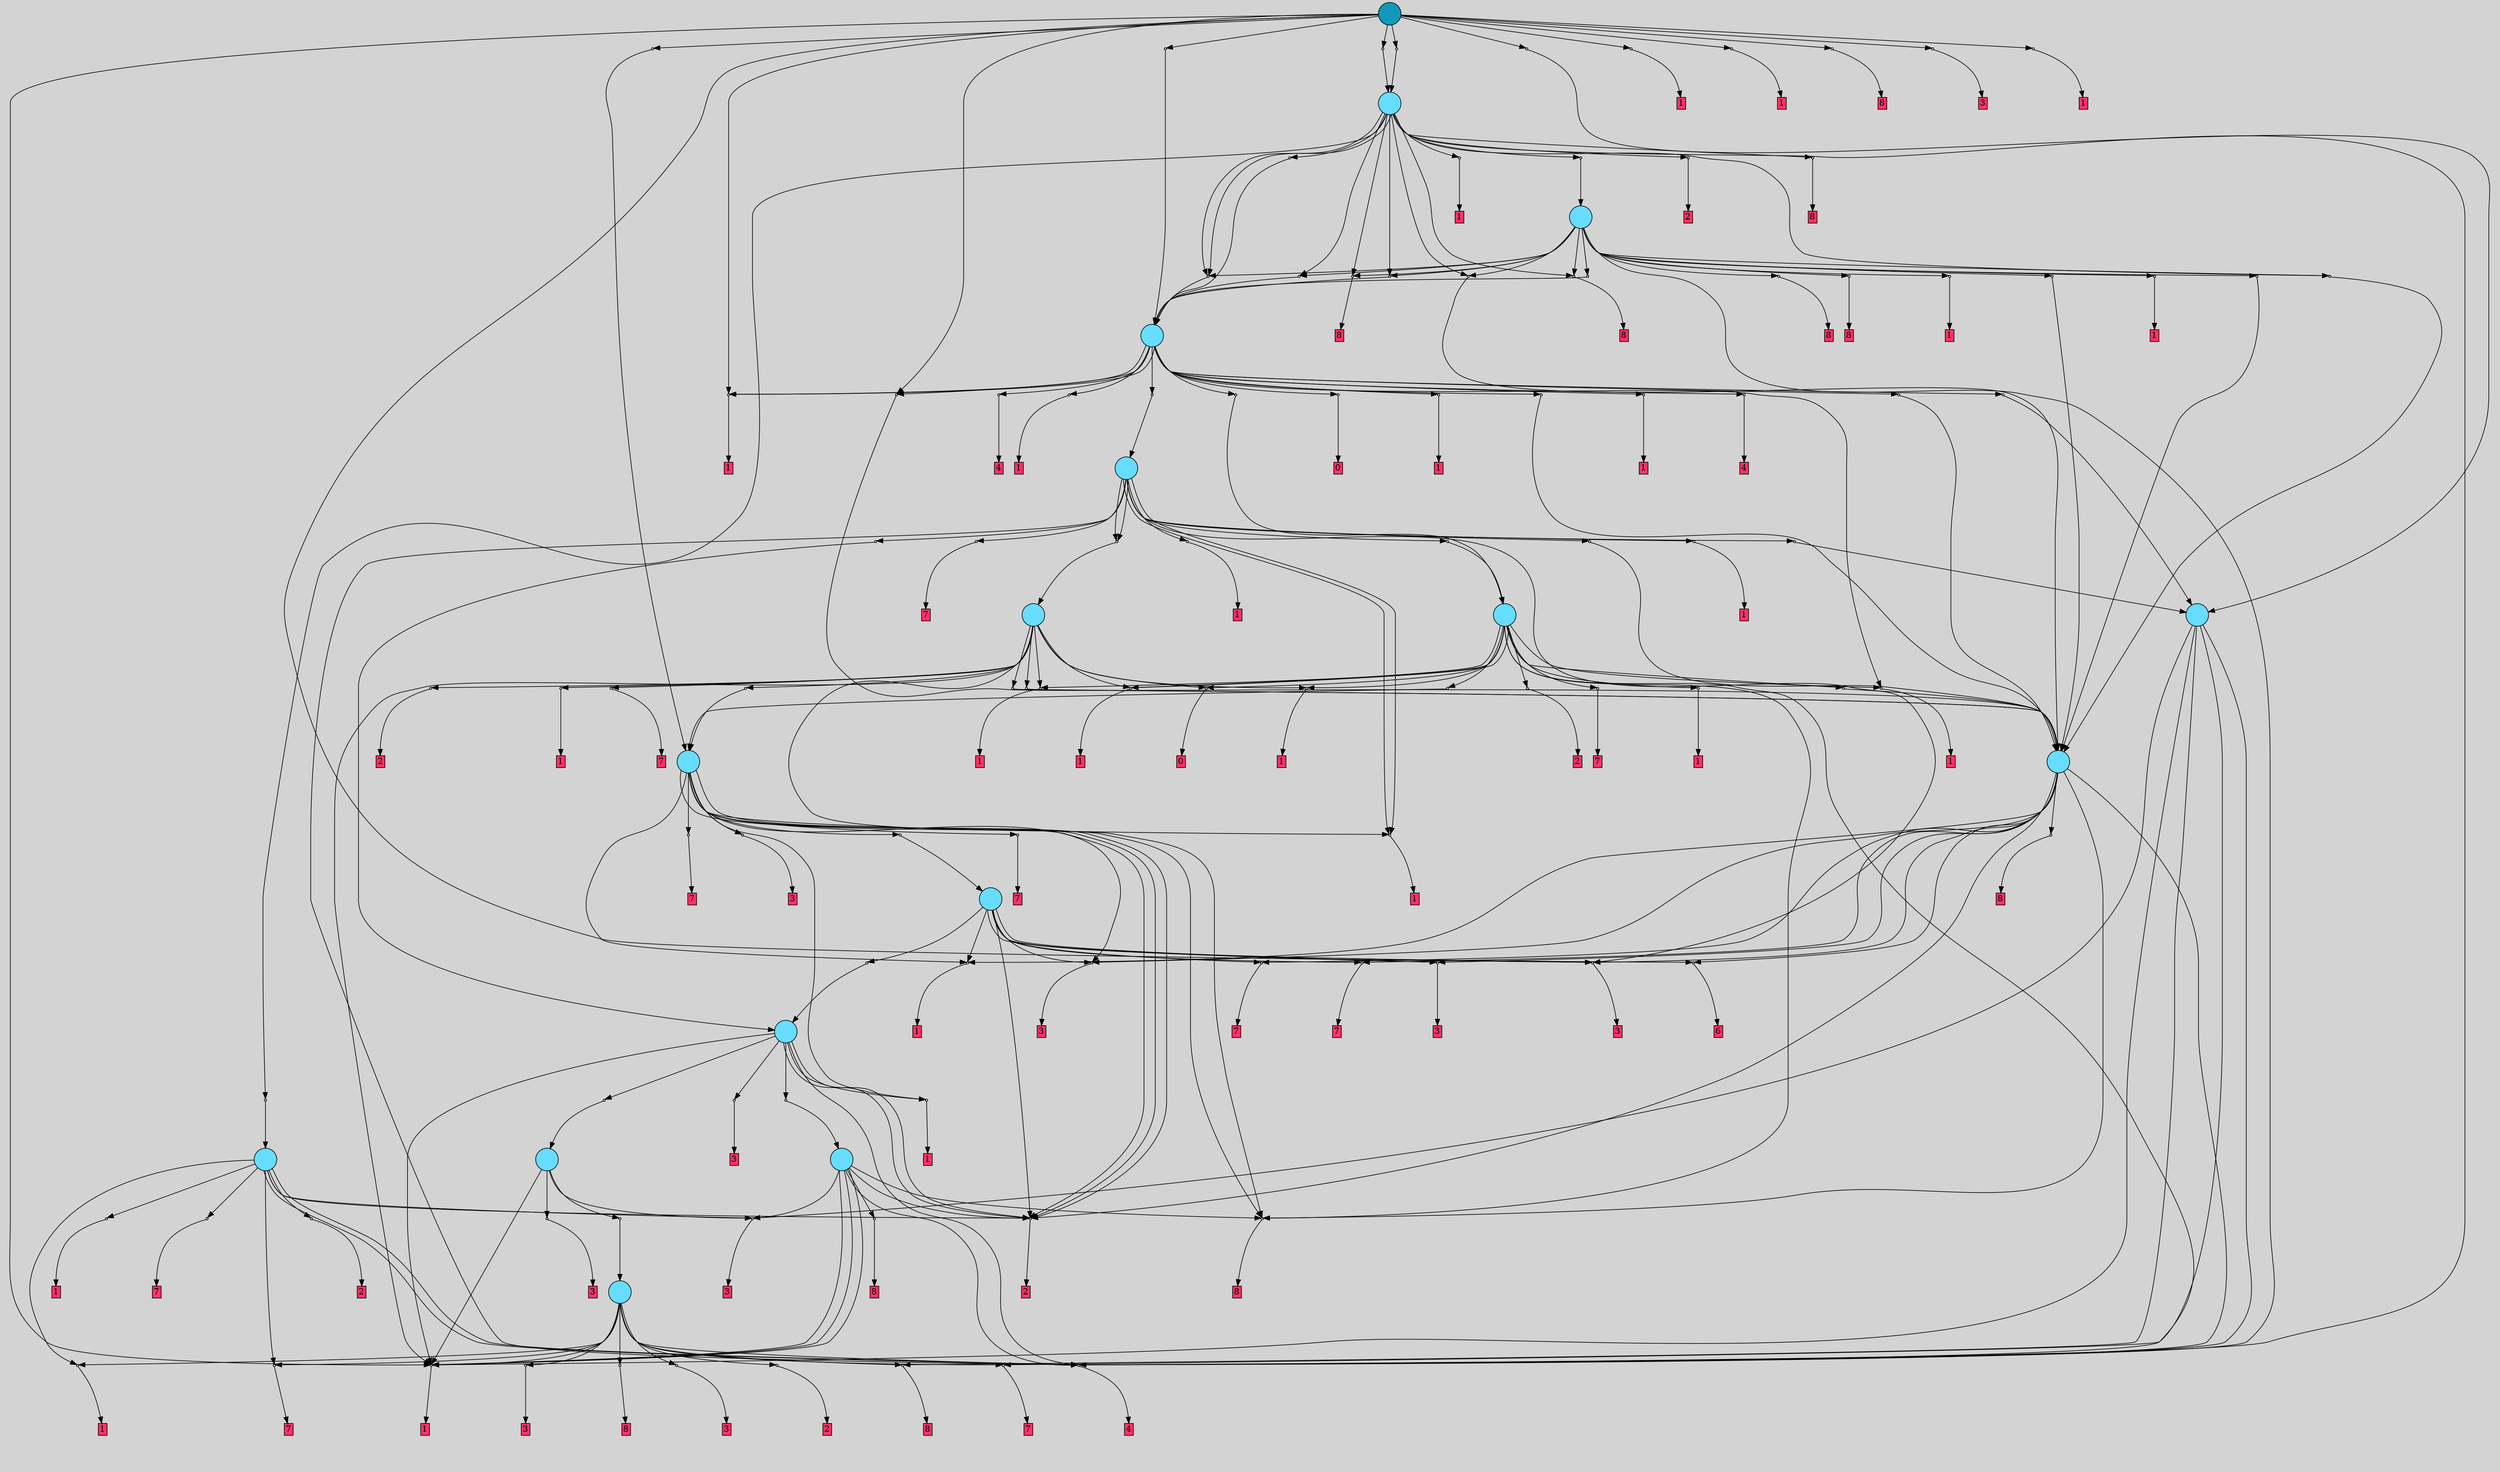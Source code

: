 // File exported with GEGELATI v1.3.1
// On the 2024-07-11 17:04:26
// With the MARL::MarlTPGGraphDotExporter
digraph{
	graph[pad = "0.212, 0.055" bgcolor = lightgray]
	node[shape=circle style = filled label = ""]
		T380 [fillcolor="#66ddff"]
		T389 [fillcolor="#66ddff"]
		T400 [fillcolor="#66ddff"]
		T407 [fillcolor="#66ddff"]
		T416 [fillcolor="#66ddff"]
		T430 [fillcolor="#66ddff"]
		T443 [fillcolor="#66ddff"]
		T445 [fillcolor="#66ddff"]
		T457 [fillcolor="#66ddff"]
		T546 [fillcolor="#66ddff"]
		T564 [fillcolor="#66ddff"]
		T698 [fillcolor="#66ddff"]
		T780 [fillcolor="#66ddff"]
		T1103 [fillcolor="#66ddff"]
		T1139 [fillcolor="#66ddff"]
		T1389 [fillcolor="#1199bb"]
		P27617 [fillcolor="#cccccc" shape=point] //
		I27617 [shape=box style=invis label="6|3&2|5#1|0&#92;n3|3&4|1#2|5&#92;n6|0&4|4#1|2&#92;n"]
		P27617 -> I27617[style=invis]
		A17280 [fillcolor="#ff3366" shape=box margin=0.03 width=0 height=0 label="7"]
		T380 -> P27617 -> A17280
		P27618 [fillcolor="#cccccc" shape=point] //
		I27618 [shape=box style=invis label="1|0&0|3#2|5&#92;n2|7&1|0#0|5&#92;n1|6&1|0#0|5&#92;n"]
		P27618 -> I27618[style=invis]
		A17281 [fillcolor="#ff3366" shape=box margin=0.03 width=0 height=0 label="4"]
		T380 -> P27618 -> A17281
		P27619 [fillcolor="#cccccc" shape=point] //
		I27619 [shape=box style=invis label="7|2&1|0#4|2&#92;n8|5&0|4#4|6&#92;n1|0&2|4#2|1&#92;n"]
		P27619 -> I27619[style=invis]
		A17282 [fillcolor="#ff3366" shape=box margin=0.03 width=0 height=0 label="8"]
		T380 -> P27619 -> A17282
		P27620 [fillcolor="#cccccc" shape=point] //
		I27620 [shape=box style=invis label="1|1&3|4#1|5&#92;n8|5&3|3#1|1&#92;n8|3&4|7#3|5&#92;n8|0&2|5#4|2&#92;n2|6&2|7#2|6&#92;n"]
		P27620 -> I27620[style=invis]
		A17283 [fillcolor="#ff3366" shape=box margin=0.03 width=0 height=0 label="3"]
		T380 -> P27620 -> A17283
		P27621 [fillcolor="#cccccc" shape=point] //
		I27621 [shape=box style=invis label="2|4&2|4#2|3&#92;n2|6&1|2#3|2&#92;n1|1&1|7#1|1&#92;n7|0&1|6#1|5&#92;n"]
		P27621 -> I27621[style=invis]
		A17284 [fillcolor="#ff3366" shape=box margin=0.03 width=0 height=0 label="1"]
		T380 -> P27621 -> A17284
		T389 -> P27621
		T389 -> P27620
		T389 -> P27618
		T389 -> P27621
		P27622 [fillcolor="#cccccc" shape=point] //
		I27622 [shape=box style=invis label="8|6&3|7#0|1&#92;n8|5&0|4#4|6&#92;n7|2&1|0#4|0&#92;n1|0&2|4#2|1&#92;n"]
		P27622 -> I27622[style=invis]
		A17285 [fillcolor="#ff3366" shape=box margin=0.03 width=0 height=0 label="8"]
		T389 -> P27622 -> A17285
		T389 -> P27621
		P27623 [fillcolor="#cccccc" shape=point] //
		I27623 [shape=box style=invis label="7|2&1|0#4|2&#92;n7|5&0|5#3|6&#92;n1|0&0|4#2|1&#92;n"]
		P27623 -> I27623[style=invis]
		A17286 [fillcolor="#ff3366" shape=box margin=0.03 width=0 height=0 label="8"]
		T389 -> P27623 -> A17286
		P27624 [fillcolor="#cccccc" shape=point] //
		I27624 [shape=box style=invis label="8|0&2|1#0|6&#92;n1|5&1|4#1|6&#92;n8|7&2|5#1|3&#92;n2|3&2|5#1|0&#92;n6|2&0|2#3|4&#92;n8|6&3|5#3|5&#92;n5|1&3|1#1|5&#92;n"]
		P27624 -> I27624[style=invis]
		A17287 [fillcolor="#ff3366" shape=box margin=0.03 width=0 height=0 label="2"]
		T389 -> P27624 -> A17287
		P27625 [fillcolor="#cccccc" shape=point] //
		I27625 [shape=box style=invis label="8|0&2|1#0|6&#92;n5|1&3|1#1|5&#92;n8|7&2|5#1|3&#92;n0|1&1|5#2|7&#92;n2|3&2|2#1|0&#92;n6|2&0|2#3|4&#92;n8|6&3|5#3|5&#92;n1|5&1|4#1|6&#92;n"]
		P27625 -> I27625[style=invis]
		A17288 [fillcolor="#ff3366" shape=box margin=0.03 width=0 height=0 label="2"]
		T400 -> P27625 -> A17288
		T400 -> P27618
		T400 -> P27621
		P27626 [fillcolor="#cccccc" shape=point] //
		I27626 [shape=box style=invis label="2|2&2|4#2|3&#92;n2|6&1|2#3|2&#92;n7|0&1|6#1|5&#92;n1|1&1|7#1|1&#92;n"]
		P27626 -> I27626[style=invis]
		A17289 [fillcolor="#ff3366" shape=box margin=0.03 width=0 height=0 label="1"]
		T400 -> P27626 -> A17289
		T400 -> P27617
		P27627 [fillcolor="#cccccc" shape=point] //
		I27627 [shape=box style=invis label="3|2&2|2#4|4&#92;n1|1&3|4#1|5&#92;n2|6&2|7#2|6&#92;n8|3&4|7#0|5&#92;n8|0&2|5#4|2&#92;n8|5&3|3#1|1&#92;n"]
		P27627 -> I27627[style=invis]
		A17290 [fillcolor="#ff3366" shape=box margin=0.03 width=0 height=0 label="3"]
		T400 -> P27627 -> A17290
		P27628 [fillcolor="#cccccc" shape=point] //
		I27628 [shape=box style=invis label="7|2&1|0#4|2&#92;n1|0&0|4#2|1&#92;n5|5&0|5#3|6&#92;n"]
		P27628 -> I27628[style=invis]
		A17291 [fillcolor="#ff3366" shape=box margin=0.03 width=0 height=0 label="8"]
		T400 -> P27628 -> A17291
		P27629 [fillcolor="#cccccc" shape=point] //
		I27629 [shape=box style=invis label="1|1&3|4#1|5&#92;n8|5&3|3#1|1&#92;n2|6&2|7#2|6&#92;n8|0&2|5#4|2&#92;n8|3&4|7#3|3&#92;n"]
		P27629 -> I27629[style=invis]
		A17292 [fillcolor="#ff3366" shape=box margin=0.03 width=0 height=0 label="3"]
		T400 -> P27629 -> A17292
		T400 -> P27619
		P27630 [fillcolor="#cccccc" shape=point] //
		I27630 [shape=box style=invis label="8|5&4|4#0|6&#92;n6|0&4|4#1|2&#92;n3|3&4|1#4|5&#92;n6|3&2|5#1|0&#92;n"]
		P27630 -> I27630[style=invis]
		A17293 [fillcolor="#ff3366" shape=box margin=0.03 width=0 height=0 label="7"]
		T400 -> P27630 -> A17293
		T407 -> P27621
		P27631 [fillcolor="#cccccc" shape=point] //
		I27631 [shape=box style=invis label="4|1&0|7#2|6&#92;n4|4&4|5#2|6&#92;n8|3&2|5#4|0&#92;n3|0&0|3#1|5&#92;n0|3&3|5#3|4&#92;n0|2&2|1#2|4&#92;n7|7&4|0#0|3&#92;n1|7&0|3#1|3&#92;n2|4&0|6#4|5&#92;n3|3&2|5#4|5&#92;n"]
		P27631 -> I27631[style=invis]
		A17294 [fillcolor="#ff3366" shape=box margin=0.03 width=0 height=0 label="3"]
		T407 -> P27631 -> A17294
		P27632 [fillcolor="#cccccc" shape=point] //
		I27632 [shape=box style=invis label="1|5&1|4#1|6&#92;n8|0&2|1#0|6&#92;n8|7&2|5#1|3&#92;n6|2&0|2#3|4&#92;n8|3&3|5#3|5&#92;n5|1&3|1#1|5&#92;n"]
		P27632 -> I27632[style=invis]
		T407 -> P27632 -> T400
		T407 -> P27620
		P27633 [fillcolor="#cccccc" shape=point] //
		I27633 [shape=box style=invis label="8|0&2|1#0|6&#92;n8|6&3|5#3|5&#92;n8|7&2|5#1|3&#92;n0|1&1|5#2|7&#92;n2|3&2|2#1|0&#92;n6|2&0|2#3|4&#92;n5|1&1|1#1|5&#92;n1|5&1|4#1|6&#92;n"]
		P27633 -> I27633[style=invis]
		A17295 [fillcolor="#ff3366" shape=box margin=0.03 width=0 height=0 label="2"]
		T416 -> P27633 -> A17295
		T416 -> P27618
		P27634 [fillcolor="#cccccc" shape=point] //
		I27634 [shape=box style=invis label="6|5&3|4#0|3&#92;n7|2&4|6#0|3&#92;n5|6&3|2#3|4&#92;n7|7&4|7#0|4&#92;n4|7&2|1#3|2&#92;n3|4&1|3#3|3&#92;n0|0&0|7#4|4&#92;n"]
		P27634 -> I27634[style=invis]
		A17296 [fillcolor="#ff3366" shape=box margin=0.03 width=0 height=0 label="1"]
		T416 -> P27634 -> A17296
		T416 -> P27626
		T416 -> P27620
		P27635 [fillcolor="#cccccc" shape=point] //
		I27635 [shape=box style=invis label="4|2&2|3#3|4&#92;n6|3&2|5#1|0&#92;n6|0&4|6#1|7&#92;n"]
		P27635 -> I27635[style=invis]
		A17297 [fillcolor="#ff3366" shape=box margin=0.03 width=0 height=0 label="7"]
		T416 -> P27635 -> A17297
		T416 -> P27630
		T416 -> P27624
		T416 -> P27618
		P27636 [fillcolor="#cccccc" shape=point] //
		I27636 [shape=box style=invis label="2|5&2|7#2|6&#92;n8|6&3|3#1|1&#92;n8|0&2|5#4|2&#92;n7|1&0|1#3|4&#92;n8|2&3|7#1|4&#92;n1|1&3|4#1|5&#92;n"]
		P27636 -> I27636[style=invis]
		A17298 [fillcolor="#ff3366" shape=box margin=0.03 width=0 height=0 label="3"]
		T430 -> P27636 -> A17298
		T430 -> P27624
		P27637 [fillcolor="#cccccc" shape=point] //
		I27637 [shape=box style=invis label="5|0&1|6#1|5&#92;n6|7&1|4#2|2&#92;n5|7&1|6#0|7&#92;n2|6&2|4#2|3&#92;n6|1&2|0#1|1&#92;n"]
		P27637 -> I27637[style=invis]
		A17299 [fillcolor="#ff3366" shape=box margin=0.03 width=0 height=0 label="1"]
		T430 -> P27637 -> A17299
		P27638 [fillcolor="#cccccc" shape=point] //
		I27638 [shape=box style=invis label="8|1&0|7#3|3&#92;n6|5&3|1#1|6&#92;n6|7&2|4#3|3&#92;n5|0&0|6#2|1&#92;n5|7&0|4#0|7&#92;n"]
		P27638 -> I27638[style=invis]
		T430 -> P27638 -> T407
		T430 -> P27618
		P27639 [fillcolor="#cccccc" shape=point] //
		I27639 [shape=box style=invis label="0|0&2|2#2|2&#92;n7|0&3|0#1|4&#92;n5|4&0|7#2|6&#92;n"]
		P27639 -> I27639[style=invis]
		T430 -> P27639 -> T389
		T430 -> P27624
		T430 -> P27621
		P27640 [fillcolor="#cccccc" shape=point] //
		I27640 [shape=box style=invis label="1|1&3|4#1|5&#92;n8|5&3|3#1|1&#92;n8|3&4|7#0|5&#92;n2|6&2|7#2|6&#92;n8|0&2|5#4|2&#92;n"]
		P27640 -> I27640[style=invis]
		A17300 [fillcolor="#ff3366" shape=box margin=0.03 width=0 height=0 label="3"]
		T443 -> P27640 -> A17300
		P27641 [fillcolor="#cccccc" shape=point] //
		I27641 [shape=box style=invis label="7|5&0|5#1|6&#92;n7|2&1|0#4|2&#92;n"]
		P27641 -> I27641[style=invis]
		A17301 [fillcolor="#ff3366" shape=box margin=0.03 width=0 height=0 label="8"]
		T443 -> P27641 -> A17301
		T443 -> P27623
		T443 -> P27624
		P27642 [fillcolor="#cccccc" shape=point] //
		I27642 [shape=box style=invis label="1|0&2|5#4|5&#92;n2|4&2|4#2|3&#92;n2|6&1|2#3|2&#92;n1|1&1|7#4|1&#92;n7|0&2|6#1|5&#92;n"]
		P27642 -> I27642[style=invis]
		A17302 [fillcolor="#ff3366" shape=box margin=0.03 width=0 height=0 label="1"]
		T443 -> P27642 -> A17302
		P27643 [fillcolor="#cccccc" shape=point] //
		I27643 [shape=box style=invis label="4|7&0|1#0|3&#92;n5|0&1|1#1|0&#92;n5|2&2|7#4|2&#92;n3|3&3|3#2|5&#92;n"]
		P27643 -> I27643[style=invis]
		A17303 [fillcolor="#ff3366" shape=box margin=0.03 width=0 height=0 label="7"]
		T443 -> P27643 -> A17303
		P27644 [fillcolor="#cccccc" shape=point] //
		I27644 [shape=box style=invis label="5|0&0|6#2|1&#92;n5|7&0|4#0|7&#92;n6|7&2|4#3|3&#92;n8|1&4|7#3|3&#92;n6|5&3|1#1|6&#92;n"]
		P27644 -> I27644[style=invis]
		A17304 [fillcolor="#ff3366" shape=box margin=0.03 width=0 height=0 label="7"]
		T443 -> P27644 -> A17304
		P27645 [fillcolor="#cccccc" shape=point] //
		I27645 [shape=box style=invis label="0|0&2|0#2|6&#92;n5|2&4|4#4|1&#92;n0|7&0|2#2|4&#92;n0|5&0|5#4|5&#92;n6|2&3|1#2|4&#92;n"]
		P27645 -> I27645[style=invis]
		A17305 [fillcolor="#ff3366" shape=box margin=0.03 width=0 height=0 label="3"]
		T443 -> P27645 -> A17305
		P27646 [fillcolor="#cccccc" shape=point] //
		I27646 [shape=box style=invis label="8|2&4|6#1|3&#92;n4|1&4|0#2|6&#92;n7|5&3|2#1|6&#92;n3|7&2|3#3|1&#92;n3|4&2|3#4|7&#92;n1|2&1|6#4|0&#92;n5|7&1|7#2|6&#92;n8|6&2|4#4|4&#92;n4|7&2|1#0|1&#92;n"]
		P27646 -> I27646[style=invis]
		A17306 [fillcolor="#ff3366" shape=box margin=0.03 width=0 height=0 label="6"]
		T443 -> P27646 -> A17306
		T443 -> P27618
		P27647 [fillcolor="#cccccc" shape=point] //
		I27647 [shape=box style=invis label="8|0&2|3#4|2&#92;n8|3&4|7#3|5&#92;n5|0&3|5#3|1&#92;n7|5&1|5#2|5&#92;n8|5&3|3#1|1&#92;n"]
		P27647 -> I27647[style=invis]
		A17307 [fillcolor="#ff3366" shape=box margin=0.03 width=0 height=0 label="3"]
		T443 -> P27647 -> A17307
		T445 -> P27640
		P27648 [fillcolor="#cccccc" shape=point] //
		I27648 [shape=box style=invis label="4|0&2|7#1|2&#92;n1|4&0|4#2|1&#92;n7|2&1|0#4|2&#92;n"]
		P27648 -> I27648[style=invis]
		T445 -> P27648 -> T430
		T445 -> P27624
		T445 -> P27642
		T445 -> P27643
		T445 -> P27644
		T445 -> P27645
		T445 -> P27646
		T445 -> P27647
		T445 -> P27645
		T457 -> P27640
		T457 -> P27623
		T457 -> P27624
		P27649 [fillcolor="#cccccc" shape=point] //
		I27649 [shape=box style=invis label="6|0&4|6#1|2&#92;n3|3&4|1#2|5&#92;n6|3&2|5#1|0&#92;n"]
		P27649 -> I27649[style=invis]
		A17308 [fillcolor="#ff3366" shape=box margin=0.03 width=0 height=0 label="7"]
		T457 -> P27649 -> A17308
		T457 -> P27642
		P27650 [fillcolor="#cccccc" shape=point] //
		I27650 [shape=box style=invis label="5|0&1|1#1|0&#92;n5|2&4|7#4|2&#92;n4|4&0|1#0|3&#92;n2|1&1|3#4|4&#92;n3|3&3|3#2|5&#92;n"]
		P27650 -> I27650[style=invis]
		A17309 [fillcolor="#ff3366" shape=box margin=0.03 width=0 height=0 label="7"]
		T457 -> P27650 -> A17309
		P27651 [fillcolor="#cccccc" shape=point] //
		I27651 [shape=box style=invis label="0|0&2|0#2|6&#92;n6|2&3|1#2|4&#92;n0|7&0|1#2|4&#92;n0|5&0|5#4|5&#92;n7|1&2|4#2|1&#92;n5|2&4|4#4|1&#92;n"]
		P27651 -> I27651[style=invis]
		A17310 [fillcolor="#ff3366" shape=box margin=0.03 width=0 height=0 label="3"]
		T457 -> P27651 -> A17310
		T457 -> P27637
		T457 -> P27624
		T457 -> P27624
		P27652 [fillcolor="#cccccc" shape=point] //
		I27652 [shape=box style=invis label="1|5&0|2#2|6&#92;n8|5&3|4#3|3&#92;n2|6&1|4#3|2&#92;n5|0&1|3#1|5&#92;n1|3&4|2#4|0&#92;n0|2&3|3#4|4&#92;n"]
		P27652 -> I27652[style=invis]
		A17311 [fillcolor="#ff3366" shape=box margin=0.03 width=0 height=0 label="1"]
		T457 -> P27652 -> A17311
		P27653 [fillcolor="#cccccc" shape=point] //
		I27653 [shape=box style=invis label="5|2&1|7#2|7&#92;n3|2&0|2#3|6&#92;n8|6&3|5#3|2&#92;n7|0&4|7#0|7&#92;n3|1&2|6#1|5&#92;n4|5&2|5#1|4&#92;n8|7&2|5#1|3&#92;n6|3&0|5#2|4&#92;n"]
		P27653 -> I27653[style=invis]
		T457 -> P27653 -> T445
		P27654 [fillcolor="#cccccc" shape=point] //
		I27654 [shape=box style=invis label="2|6&1|3#1|2&#92;n7|5&0|5#3|6&#92;n1|0&0|4#2|6&#92;n7|2&1|0#4|2&#92;n"]
		P27654 -> I27654[style=invis]
		T546 -> P27654 -> T457
		P27655 [fillcolor="#cccccc" shape=point] //
		I27655 [shape=box style=invis label="5|7&3|4#1|5&#92;n5|0&2|7#3|7&#92;n0|4&1|3#0|1&#92;n5|5&1|0#0|0&#92;n2|7&4|2#4|4&#92;n2|7&1|7#1|3&#92;n8|2&1|1#2|2&#92;n6|1&4|2#3|4&#92;n7|5&1|6#3|4&#92;n2|1&3|1#2|2&#92;n"]
		P27655 -> I27655[style=invis]
		A17312 [fillcolor="#ff3366" shape=box margin=0.03 width=0 height=0 label="2"]
		T546 -> P27655 -> A17312
		T546 -> P27623
		P27656 [fillcolor="#cccccc" shape=point] //
		I27656 [shape=box style=invis label="4|1&2|1#1|6&#92;n5|3&3|6#1|2&#92;n1|0&3|1#1|7&#92;n"]
		P27656 -> I27656[style=invis]
		T546 -> P27656 -> T443
		P27657 [fillcolor="#cccccc" shape=point] //
		I27657 [shape=box style=invis label="5|0&4|1#0|1&#92;n3|6&0|0#4|6&#92;n8|4&4|6#0|1&#92;n"]
		P27657 -> I27657[style=invis]
		T546 -> P27657 -> T443
		P27658 [fillcolor="#cccccc" shape=point] //
		I27658 [shape=box style=invis label="3|5&1|7#2|4&#92;n7|0&1|2#1|5&#92;n2|6&1|2#3|2&#92;n4|7&0|3#2|0&#92;n2|4&2|5#2|3&#92;n"]
		P27658 -> I27658[style=invis]
		A17313 [fillcolor="#ff3366" shape=box margin=0.03 width=0 height=0 label="1"]
		T546 -> P27658 -> A17313
		P27659 [fillcolor="#cccccc" shape=point] //
		I27659 [shape=box style=invis label="6|0&3|2#0|3&#92;n3|5&1|7#0|6&#92;n3|5&2|7#1|4&#92;n8|5&4|6#4|3&#92;n2|6&3|6#2|4&#92;n0|4&2|3#4|6&#92;n"]
		P27659 -> I27659[style=invis]
		A17314 [fillcolor="#ff3366" shape=box margin=0.03 width=0 height=0 label="1"]
		T546 -> P27659 -> A17314
		P27660 [fillcolor="#cccccc" shape=point] //
		I27660 [shape=box style=invis label="6|0&4|7#1|2&#92;n6|3&2|5#1|0&#92;n5|5&4|3#2|3&#92;n3|3&4|1#4|5&#92;n8|5&4|4#0|6&#92;n"]
		P27660 -> I27660[style=invis]
		A17315 [fillcolor="#ff3366" shape=box margin=0.03 width=0 height=0 label="7"]
		T546 -> P27660 -> A17315
		P27661 [fillcolor="#cccccc" shape=point] //
		I27661 [shape=box style=invis label="3|3&3|3#2|5&#92;n4|7&3|1#0|3&#92;n5|2&2|7#4|4&#92;n"]
		P27661 -> I27661[style=invis]
		A17316 [fillcolor="#ff3366" shape=box margin=0.03 width=0 height=0 label="0"]
		T546 -> P27661 -> A17316
		P27662 [fillcolor="#cccccc" shape=point] //
		I27662 [shape=box style=invis label="2|6&1|2#3|2&#92;n7|0&1|2#1|5&#92;n3|5&1|7#2|4&#92;n2|4&2|5#1|3&#92;n"]
		P27662 -> I27662[style=invis]
		A17317 [fillcolor="#ff3366" shape=box margin=0.03 width=0 height=0 label="1"]
		T546 -> P27662 -> A17317
		T546 -> P27621
		P27663 [fillcolor="#cccccc" shape=point] //
		I27663 [shape=box style=invis label="2|6&1|2#1|2&#92;n2|4&2|4#2|3&#92;n7|0&1|6#1|5&#92;n"]
		P27663 -> I27663[style=invis]
		A17318 [fillcolor="#ff3366" shape=box margin=0.03 width=0 height=0 label="1"]
		T546 -> P27663 -> A17318
		P27664 [fillcolor="#cccccc" shape=point] //
		I27664 [shape=box style=invis label="2|6&1|3#1|2&#92;n1|0&0|4#2|6&#92;n0|5&0|5#3|6&#92;n"]
		P27664 -> I27664[style=invis]
		T564 -> P27664 -> T457
		T564 -> P27623
		P27665 [fillcolor="#cccccc" shape=point] //
		I27665 [shape=box style=invis label="1|0&3|1#1|7&#92;n4|1&2|1#1|6&#92;n5|3&3|6#1|7&#92;n5|6&4|3#4|1&#92;n"]
		P27665 -> I27665[style=invis]
		T564 -> P27665 -> T443
		T564 -> P27658
		P27666 [fillcolor="#cccccc" shape=point] //
		I27666 [shape=box style=invis label="6|0&4|7#1|2&#92;n1|6&2|3#0|0&#92;n6|3&2|5#1|0&#92;n5|5&4|3#2|3&#92;n3|3&4|1#4|5&#92;n8|5&4|4#0|6&#92;n"]
		P27666 -> I27666[style=invis]
		A17319 [fillcolor="#ff3366" shape=box margin=0.03 width=0 height=0 label="7"]
		T564 -> P27666 -> A17319
		T564 -> P27661
		T564 -> P27662
		P27667 [fillcolor="#cccccc" shape=point] //
		I27667 [shape=box style=invis label="8|6&1|7#2|2&#92;n2|6&1|2#1|2&#92;n2|4&2|4#2|3&#92;n1|1&1|7#1|1&#92;n7|0&1|6#1|5&#92;n"]
		P27667 -> I27667[style=invis]
		A17320 [fillcolor="#ff3366" shape=box margin=0.03 width=0 height=0 label="1"]
		T564 -> P27667 -> A17320
		T564 -> P27663
		P27668 [fillcolor="#cccccc" shape=point] //
		I27668 [shape=box style=invis label="1|5&0|2#2|6&#92;n5|0&1|3#1|5&#92;n8|5&3|4#3|3&#92;n2|6&1|4#3|2&#92;n5|4&3|5#0|1&#92;n1|3&4|2#4|0&#92;n0|2&3|3#0|4&#92;n"]
		P27668 -> I27668[style=invis]
		A17321 [fillcolor="#ff3366" shape=box margin=0.03 width=0 height=0 label="1"]
		T564 -> P27668 -> A17321
		T564 -> P27658
		P27669 [fillcolor="#cccccc" shape=point] //
		I27669 [shape=box style=invis label="5|1&3|1#1|1&#92;n4|0&2|0#3|5&#92;n8|4&0|3#0|7&#92;n0|5&0|2#1|1&#92;n7|7&1|5#1|6&#92;n8|3&3|5#3|5&#92;n6|0&4|0#2|4&#92;n4|3&0|4#4|7&#92;n4|4&1|3#0|4&#92;n6|5&4|2#3|4&#92;n"]
		P27669 -> I27669[style=invis]
		A17322 [fillcolor="#ff3366" shape=box margin=0.03 width=0 height=0 label="2"]
		T564 -> P27669 -> A17322
		T564 -> P27618
		P27670 [fillcolor="#cccccc" shape=point] //
		I27670 [shape=box style=invis label="0|4&0|1#0|3&#92;n7|2&1|4#2|6&#92;n7|4&2|5#1|2&#92;n6|0&1|0#1|4&#92;n8|5&1|3#0|0&#92;n8|3&1|7#1|7&#92;n"]
		P27670 -> I27670[style=invis]
		A17323 [fillcolor="#ff3366" shape=box margin=0.03 width=0 height=0 label="1"]
		T698 -> P27670 -> A17323
		P27671 [fillcolor="#cccccc" shape=point] //
		I27671 [shape=box style=invis label="2|4&1|7#2|0&#92;n4|4&1|4#0|2&#92;n6|6&2|1#3|6&#92;n7|0&4|4#4|3&#92;n"]
		P27671 -> I27671[style=invis]
		T698 -> P27671 -> T546
		P27672 [fillcolor="#cccccc" shape=point] //
		I27672 [shape=box style=invis label="6|0&3|2#0|3&#92;n3|5&1|7#0|6&#92;n8|5&4|6#4|3&#92;n2|6&3|2#2|6&#92;n1|1&0|3#0|4&#92;n1|5&3|4#2|7&#92;n"]
		P27672 -> I27672[style=invis]
		A17324 [fillcolor="#ff3366" shape=box margin=0.03 width=0 height=0 label="1"]
		T698 -> P27672 -> A17324
		P27673 [fillcolor="#cccccc" shape=point] //
		I27673 [shape=box style=invis label="2|0&4|0#0|5&#92;n6|3&2|7#4|7&#92;n7|0&0|1#2|5&#92;n"]
		P27673 -> I27673[style=invis]
		T698 -> P27673 -> T380
		T698 -> P27618
		T698 -> P27652
		P27674 [fillcolor="#cccccc" shape=point] //
		I27674 [shape=box style=invis label="6|0&1|0#0|0&#92;n8|3&3|5#0|0&#92;n"]
		P27674 -> I27674[style=invis]
		T698 -> P27674 -> T443
		P27675 [fillcolor="#cccccc" shape=point] //
		I27675 [shape=box style=invis label="1|1&4|5#3|6&#92;n7|5&0|5#3|6&#92;n4|3&0|3#3|6&#92;n7|0&0|5#4|7&#92;n4|2&0|7#4|0&#92;n3|6&1|3#1|5&#92;n"]
		P27675 -> I27675[style=invis]
		A17325 [fillcolor="#ff3366" shape=box margin=0.03 width=0 height=0 label="7"]
		T698 -> P27675 -> A17325
		T698 -> P27652
		P27676 [fillcolor="#cccccc" shape=point] //
		I27676 [shape=box style=invis label="5|0&2|1#0|6&#92;n1|1&3|0#2|1&#92;n5|1&3|1#1|5&#92;n2|3&2|5#1|4&#92;n8|7&3|0#0|1&#92;n1|5&1|4#3|6&#92;n8|7&2|5#1|3&#92;n6|2&4|2#3|4&#92;n5|4&1|0#3|2&#92;n7|7&4|6#3|0&#92;n"]
		P27676 -> I27676[style=invis]
		T698 -> P27676 -> T564
		T698 -> P27671
		P27677 [fillcolor="#cccccc" shape=point] //
		I27677 [shape=box style=invis label="1|0&0|4#2|1&#92;n7|0&0|5#3|6&#92;n"]
		P27677 -> I27677[style=invis]
		T698 -> P27677 -> T430
		T698 -> P27647
		P27678 [fillcolor="#cccccc" shape=point] //
		I27678 [shape=box style=invis label="6|3&0|1#2|6&#92;n0|2&3|3#4|3&#92;n0|0&1|6#3|2&#92;n3|1&3|1#2|4&#92;n0|4&3|6#0|2&#92;n"]
		P27678 -> I27678[style=invis]
		A17326 [fillcolor="#ff3366" shape=box margin=0.03 width=0 height=0 label="1"]
		T780 -> P27678 -> A17326
		P27679 [fillcolor="#cccccc" shape=point] //
		I27679 [shape=box style=invis label="2|6&4|6#1|3&#92;n2|2&1|1#1|4&#92;n0|7&3|0#3|7&#92;n0|4&1|4#3|0&#92;n"]
		P27679 -> I27679[style=invis]
		A17327 [fillcolor="#ff3366" shape=box margin=0.03 width=0 height=0 label="1"]
		T780 -> P27679 -> A17327
		P27680 [fillcolor="#cccccc" shape=point] //
		I27680 [shape=box style=invis label="5|6&3|6#4|5&#92;n7|5&3|2#2|3&#92;n2|0&1|3#2|4&#92;n5|4&4|3#1|6&#92;n"]
		P27680 -> I27680[style=invis]
		A17328 [fillcolor="#ff3366" shape=box margin=0.03 width=0 height=0 label="0"]
		T780 -> P27680 -> A17328
		P27681 [fillcolor="#cccccc" shape=point] //
		I27681 [shape=box style=invis label="7|0&2|5#3|2&#92;n3|5&3|3#0|3&#92;n3|2&4|2#2|4&#92;n6|7&3|3#0|7&#92;n0|1&3|4#4|2&#92;n"]
		P27681 -> I27681[style=invis]
		A17329 [fillcolor="#ff3366" shape=box margin=0.03 width=0 height=0 label="1"]
		T780 -> P27681 -> A17329
		P27682 [fillcolor="#cccccc" shape=point] //
		I27682 [shape=box style=invis label="8|2&3|2#0|3&#92;n7|1&4|1#1|7&#92;n5|3&1|2#0|4&#92;n6|7&1|7#2|7&#92;n1|5&0|1#2|0&#92;n3|0&2|7#1|4&#92;n5|0&0|7#3|5&#92;n"]
		P27682 -> I27682[style=invis]
		A17330 [fillcolor="#ff3366" shape=box margin=0.03 width=0 height=0 label="1"]
		T780 -> P27682 -> A17330
		P27683 [fillcolor="#cccccc" shape=point] //
		I27683 [shape=box style=invis label="8|4&3|2#4|6&#92;n3|0&1|3#0|6&#92;n4|6&1|0#3|1&#92;n"]
		P27683 -> I27683[style=invis]
		T780 -> P27683 -> T698
		P27684 [fillcolor="#cccccc" shape=point] //
		I27684 [shape=box style=invis label="7|5&1|6#3|1&#92;n5|0&0|6#0|6&#92;n"]
		P27684 -> I27684[style=invis]
		T780 -> P27684 -> T443
		P27685 [fillcolor="#cccccc" shape=point] //
		I27685 [shape=box style=invis label="0|0&1|6#3|3&#92;n0|7&1|1#1|1&#92;n2|0&2|3#1|5&#92;n"]
		P27685 -> I27685[style=invis]
		T780 -> P27685 -> T380
		P27686 [fillcolor="#cccccc" shape=point] //
		I27686 [shape=box style=invis label="8|6&1|0#2|0&#92;n4|2&1|4#4|5&#92;n0|4&1|0#3|4&#92;n7|0&3|0#1|6&#92;n0|3&2|6#4|3&#92;n8|1&2|4#4|6&#92;n8|2&4|2#2|6&#92;n"]
		P27686 -> I27686[style=invis]
		A17331 [fillcolor="#ff3366" shape=box margin=0.03 width=0 height=0 label="4"]
		T780 -> P27686 -> A17331
		P27687 [fillcolor="#cccccc" shape=point] //
		I27687 [shape=box style=invis label="5|0&2|1#0|6&#92;n1|1&3|0#2|1&#92;n5|1&3|1#1|5&#92;n2|3&2|5#1|4&#92;n8|4&3|0#0|1&#92;n5|4&1|0#3|2&#92;n8|7&2|5#1|3&#92;n6|2&4|2#3|4&#92;n1|5&1|4#3|6&#92;n7|7&4|6#3|0&#92;n"]
		P27687 -> I27687[style=invis]
		T780 -> P27687 -> T564
		T780 -> P27668
		P27688 [fillcolor="#cccccc" shape=point] //
		I27688 [shape=box style=invis label="5|2&3|4#3|2&#92;n6|0&3|2#3|4&#92;n"]
		P27688 -> I27688[style=invis]
		T780 -> P27688 -> T443
		P27689 [fillcolor="#cccccc" shape=point] //
		I27689 [shape=box style=invis label="5|0&4|1#3|1&#92;n3|6&0|3#4|6&#92;n"]
		P27689 -> I27689[style=invis]
		T780 -> P27689 -> T443
		T780 -> P27679
		P27690 [fillcolor="#cccccc" shape=point] //
		I27690 [shape=box style=invis label="8|0&2|5#4|2&#92;n8|6&3|3#1|1&#92;n8|2&3|7#1|4&#92;n2|6&2|7#0|6&#92;n"]
		P27690 -> I27690[style=invis]
		A17332 [fillcolor="#ff3366" shape=box margin=0.03 width=0 height=0 label="4"]
		T780 -> P27690 -> A17332
		P27691 [fillcolor="#cccccc" shape=point] //
		I27691 [shape=box style=invis label="3|2&1|5#3|7&#92;n8|6&1|2#0|6&#92;n7|0&0|0#2|0&#92;n1|7&4|2#2|5&#92;n3|1&1|6#1|6&#92;n8|7&1|2#2|3&#92;n6|2&4|6#1|4&#92;n"]
		P27691 -> I27691[style=invis]
		A17333 [fillcolor="#ff3366" shape=box margin=0.03 width=0 height=0 label="1"]
		T1103 -> P27691 -> A17333
		P27692 [fillcolor="#cccccc" shape=point] //
		I27692 [shape=box style=invis label="8|2&1|6#3|0&#92;n0|0&3|6#3|2&#92;n7|2&4|2#1|3&#92;n1|6&0|4#4|1&#92;n"]
		P27692 -> I27692[style=invis]
		A17334 [fillcolor="#ff3366" shape=box margin=0.03 width=0 height=0 label="8"]
		T1103 -> P27692 -> A17334
		P27693 [fillcolor="#cccccc" shape=point] //
		I27693 [shape=box style=invis label="0|0&1|1#0|3&#92;n3|7&4|4#0|4&#92;n2|5&0|0#3|5&#92;n1|6&0|7#1|2&#92;n0|4&4|6#0|7&#92;n"]
		P27693 -> I27693[style=invis]
		T1103 -> P27693 -> T780
		P27694 [fillcolor="#cccccc" shape=point] //
		I27694 [shape=box style=invis label="6|0&4|2#1|7&#92;n2|5&1|2#4|4&#92;n"]
		P27694 -> I27694[style=invis]
		A17335 [fillcolor="#ff3366" shape=box margin=0.03 width=0 height=0 label="8"]
		T1103 -> P27694 -> A17335
		P27695 [fillcolor="#cccccc" shape=point] //
		I27695 [shape=box style=invis label="2|0&2|2#2|2&#92;n2|2&3|7#1|2&#92;n4|1&2|1#1|4&#92;n"]
		P27695 -> I27695[style=invis]
		T1103 -> P27695 -> T443
		P27696 [fillcolor="#cccccc" shape=point] //
		I27696 [shape=box style=invis label="8|0&4|6#0|7&#92;n1|6&0|5#4|2&#92;n8|2&1|7#1|4&#92;n2|5&1|6#2|1&#92;n"]
		P27696 -> I27696[style=invis]
		T1103 -> P27696 -> T780
		P27697 [fillcolor="#cccccc" shape=point] //
		I27697 [shape=box style=invis label="1|6&0|5#4|2&#92;n7|2&1|7#4|4&#92;n8|0&4|6#0|7&#92;n3|2&3|3#0|3&#92;n"]
		P27697 -> I27697[style=invis]
		T1103 -> P27697 -> T780
		P27698 [fillcolor="#cccccc" shape=point] //
		I27698 [shape=box style=invis label="2|5&0|5#1|5&#92;n7|0&2|3#1|1&#92;n3|1&2|1#2|7&#92;n6|2&4|7#2|1&#92;n2|7&1|6#2|7&#92;n5|5&2|4#4|7&#92;n3|4&0|0#3|3&#92;n"]
		P27698 -> I27698[style=invis]
		T1103 -> P27698 -> T443
		P27699 [fillcolor="#cccccc" shape=point] //
		I27699 [shape=box style=invis label="6|4&3|5#1|0&#92;n8|3&1|4#0|3&#92;n2|0&4|0#4|0&#92;n0|4&4|3#2|2&#92;n"]
		P27699 -> I27699[style=invis]
		A17336 [fillcolor="#ff3366" shape=box margin=0.03 width=0 height=0 label="8"]
		T1103 -> P27699 -> A17336
		P27700 [fillcolor="#cccccc" shape=point] //
		I27700 [shape=box style=invis label="8|0&1|0#4|2&#92;n6|6&2|7#1|6&#92;n8|5&1|6#3|3&#92;n"]
		P27700 -> I27700[style=invis]
		A17337 [fillcolor="#ff3366" shape=box margin=0.03 width=0 height=0 label="8"]
		T1103 -> P27700 -> A17337
		P27701 [fillcolor="#cccccc" shape=point] //
		I27701 [shape=box style=invis label="2|2&1|4#3|2&#92;n4|7&2|4#3|2&#92;n5|6&1|6#4|5&#92;n1|1&0|0#4|2&#92;n3|1&1|5#2|2&#92;n0|5&1|7#1|1&#92;n0|0&3|3#0|4&#92;n"]
		P27701 -> I27701[style=invis]
		A17338 [fillcolor="#ff3366" shape=box margin=0.03 width=0 height=0 label="1"]
		T1103 -> P27701 -> A17338
		P27702 [fillcolor="#cccccc" shape=point] //
		I27702 [shape=box style=invis label="5|3&3|6#1|2&#92;n4|1&2|1#1|4&#92;n2|0&0|1#2|2&#92;n"]
		P27702 -> I27702[style=invis]
		T1103 -> P27702 -> T443
		P27703 [fillcolor="#cccccc" shape=point] //
		I27703 [shape=box style=invis label="2|3&0|0#4|0&#92;n3|0&2|0#0|0&#92;n"]
		P27703 -> I27703[style=invis]
		T1103 -> P27703 -> T443
		T1103 -> P27618
		P27704 [fillcolor="#cccccc" shape=point] //
		I27704 [shape=box style=invis label="1|6&0|5#4|2&#92;n2|5&1|6#2|7&#92;n8|2&1|7#4|4&#92;n8|0&4|6#0|7&#92;n"]
		P27704 -> I27704[style=invis]
		T1103 -> P27704 -> T780
		P27705 [fillcolor="#cccccc" shape=point] //
		I27705 [shape=box style=invis label="8|2&1|6#3|0&#92;n7|7&2|6#1|1&#92;n0|0&3|6#3|2&#92;n7|0&4|2#1|1&#92;n1|6&0|4#4|1&#92;n"]
		P27705 -> I27705[style=invis]
		T1139 -> P27705 -> T1103
		T1139 -> P27693
		T1139 -> P27694
		T1139 -> P27695
		P27706 [fillcolor="#cccccc" shape=point] //
		I27706 [shape=box style=invis label="8|2&1|7#1|4&#92;n6|0&4|6#1|2&#92;n8|4&4|2#0|7&#92;n1|6&0|5#4|2&#92;n"]
		P27706 -> I27706[style=invis]
		T1139 -> P27706 -> T780
		T1139 -> P27697
		T1139 -> P27699
		P27707 [fillcolor="#cccccc" shape=point] //
		I27707 [shape=box style=invis label="2|2&1|4#3|2&#92;n4|7&1|4#3|2&#92;n0|5&1|7#1|1&#92;n3|1&1|5#2|2&#92;n8|5&3|4#3|2&#92;n5|6&1|6#4|5&#92;n0|0&3|3#0|4&#92;n"]
		P27707 -> I27707[style=invis]
		A17339 [fillcolor="#ff3366" shape=box margin=0.03 width=0 height=0 label="1"]
		T1139 -> P27707 -> A17339
		P27708 [fillcolor="#cccccc" shape=point] //
		I27708 [shape=box style=invis label="3|3&4|4#1|3&#92;n2|7&3|2#2|5&#92;n6|7&1|7#2|6&#92;n5|0&3|6#1|2&#92;n"]
		P27708 -> I27708[style=invis]
		A17340 [fillcolor="#ff3366" shape=box margin=0.03 width=0 height=0 label="2"]
		T1139 -> P27708 -> A17340
		T1139 -> P27703
		T1139 -> P27618
		T1139 -> P27704
		T1139 -> P27693
		P27709 [fillcolor="#cccccc" shape=point] //
		I27709 [shape=box style=invis label="6|2&3|2#3|4&#92;n5|0&3|5#3|5&#92;n3|5&2|5#3|0&#92;n7|3&2|3#1|0&#92;n3|0&1|1#1|6&#92;n3|0&4|3#4|5&#92;n0|1&1|4#2|7&#92;n"]
		P27709 -> I27709[style=invis]
		T1139 -> P27709 -> T416
		P27710 [fillcolor="#cccccc" shape=point] //
		I27710 [shape=box style=invis label="6|0&1|5#3|4&#92;n6|5&0|2#0|7&#92;n"]
		P27710 -> I27710[style=invis]
		A17341 [fillcolor="#ff3366" shape=box margin=0.03 width=0 height=0 label="8"]
		T1139 -> P27710 -> A17341
		P27711 [fillcolor="#cccccc" shape=point] //
		I27711 [shape=box style=invis label="7|5&0|6#2|0&#92;n2|0&1|4#4|5&#92;n8|1&4|4#0|6&#92;n0|5&3|5#1|3&#92;n1|0&3|2#1|2&#92;n"]
		P27711 -> I27711[style=invis]
		T1389 -> P27711 -> T1139
		P27712 [fillcolor="#cccccc" shape=point] //
		I27712 [shape=box style=invis label="3|6&4|0#1|5&#92;n8|0&4|3#2|1&#92;n1|7&0|3#4|4&#92;n"]
		P27712 -> I27712[style=invis]
		T1389 -> P27712 -> T457
		P27713 [fillcolor="#cccccc" shape=point] //
		I27713 [shape=box style=invis label="6|5&3|3#4|5&#92;n2|0&1|2#2|4&#92;n4|7&4|3#3|6&#92;n"]
		P27713 -> I27713[style=invis]
		T1389 -> P27713 -> T380
		P27714 [fillcolor="#cccccc" shape=point] //
		I27714 [shape=box style=invis label="8|0&4|0#4|2&#92;n6|6&2|7#1|6&#92;n"]
		P27714 -> I27714[style=invis]
		T1389 -> P27714 -> T1139
		P27715 [fillcolor="#cccccc" shape=point] //
		I27715 [shape=box style=invis label="2|4&2|4#2|3&#92;n1|1&3|7#2|1&#92;n7|6&1|2#3|2&#92;n4|7&1|7#4|6&#92;n"]
		P27715 -> I27715[style=invis]
		A17342 [fillcolor="#ff3366" shape=box margin=0.03 width=0 height=0 label="1"]
		T1389 -> P27715 -> A17342
		P27716 [fillcolor="#cccccc" shape=point] //
		I27716 [shape=box style=invis label="1|5&1|2#1|5&#92;n0|0&1|6#1|4&#92;n3|7&4|2#2|3&#92;n5|1&3|1#2|4&#92;n0|4&3|6#4|2&#92;n0|2&3|3#0|3&#92;n"]
		P27716 -> I27716[style=invis]
		A17343 [fillcolor="#ff3366" shape=box margin=0.03 width=0 height=0 label="1"]
		T1389 -> P27716 -> A17343
		P27717 [fillcolor="#cccccc" shape=point] //
		I27717 [shape=box style=invis label="1|6&0|5#4|2&#92;n8|0&4|6#0|7&#92;n8|2&1|7#4|4&#92;n2|5&1|6#2|1&#92;n"]
		P27717 -> I27717[style=invis]
		T1389 -> P27717 -> T780
		T1389 -> P27647
		P27718 [fillcolor="#cccccc" shape=point] //
		I27718 [shape=box style=invis label="6|0&4|5#1|7&#92;n2|2&1|4#0|7&#92;n2|5&1|2#4|4&#92;n"]
		P27718 -> I27718[style=invis]
		A17344 [fillcolor="#ff3366" shape=box margin=0.03 width=0 height=0 label="8"]
		T1389 -> P27718 -> A17344
		T1389 -> P27679
		P27719 [fillcolor="#cccccc" shape=point] //
		I27719 [shape=box style=invis label="8|3&4|7#3|5&#92;n8|5&3|3#1|1&#92;n1|1&3|4#1|5&#92;n8|0&2|5#4|2&#92;n3|6&1|7#2|4&#92;n2|6&2|7#2|6&#92;n"]
		P27719 -> I27719[style=invis]
		A17345 [fillcolor="#ff3366" shape=box margin=0.03 width=0 height=0 label="3"]
		T1389 -> P27719 -> A17345
		P27720 [fillcolor="#cccccc" shape=point] //
		I27720 [shape=box style=invis label="3|7&4|4#0|4&#92;n0|0&1|1#0|4&#92;n2|5&0|0#3|5&#92;n0|4&4|6#0|7&#92;n"]
		P27720 -> I27720[style=invis]
		A17346 [fillcolor="#ff3366" shape=box margin=0.03 width=0 height=0 label="1"]
		T1389 -> P27720 -> A17346
		T1389 -> P27621
		T1389 -> P27684
		{ rank= same T1389 }
}
